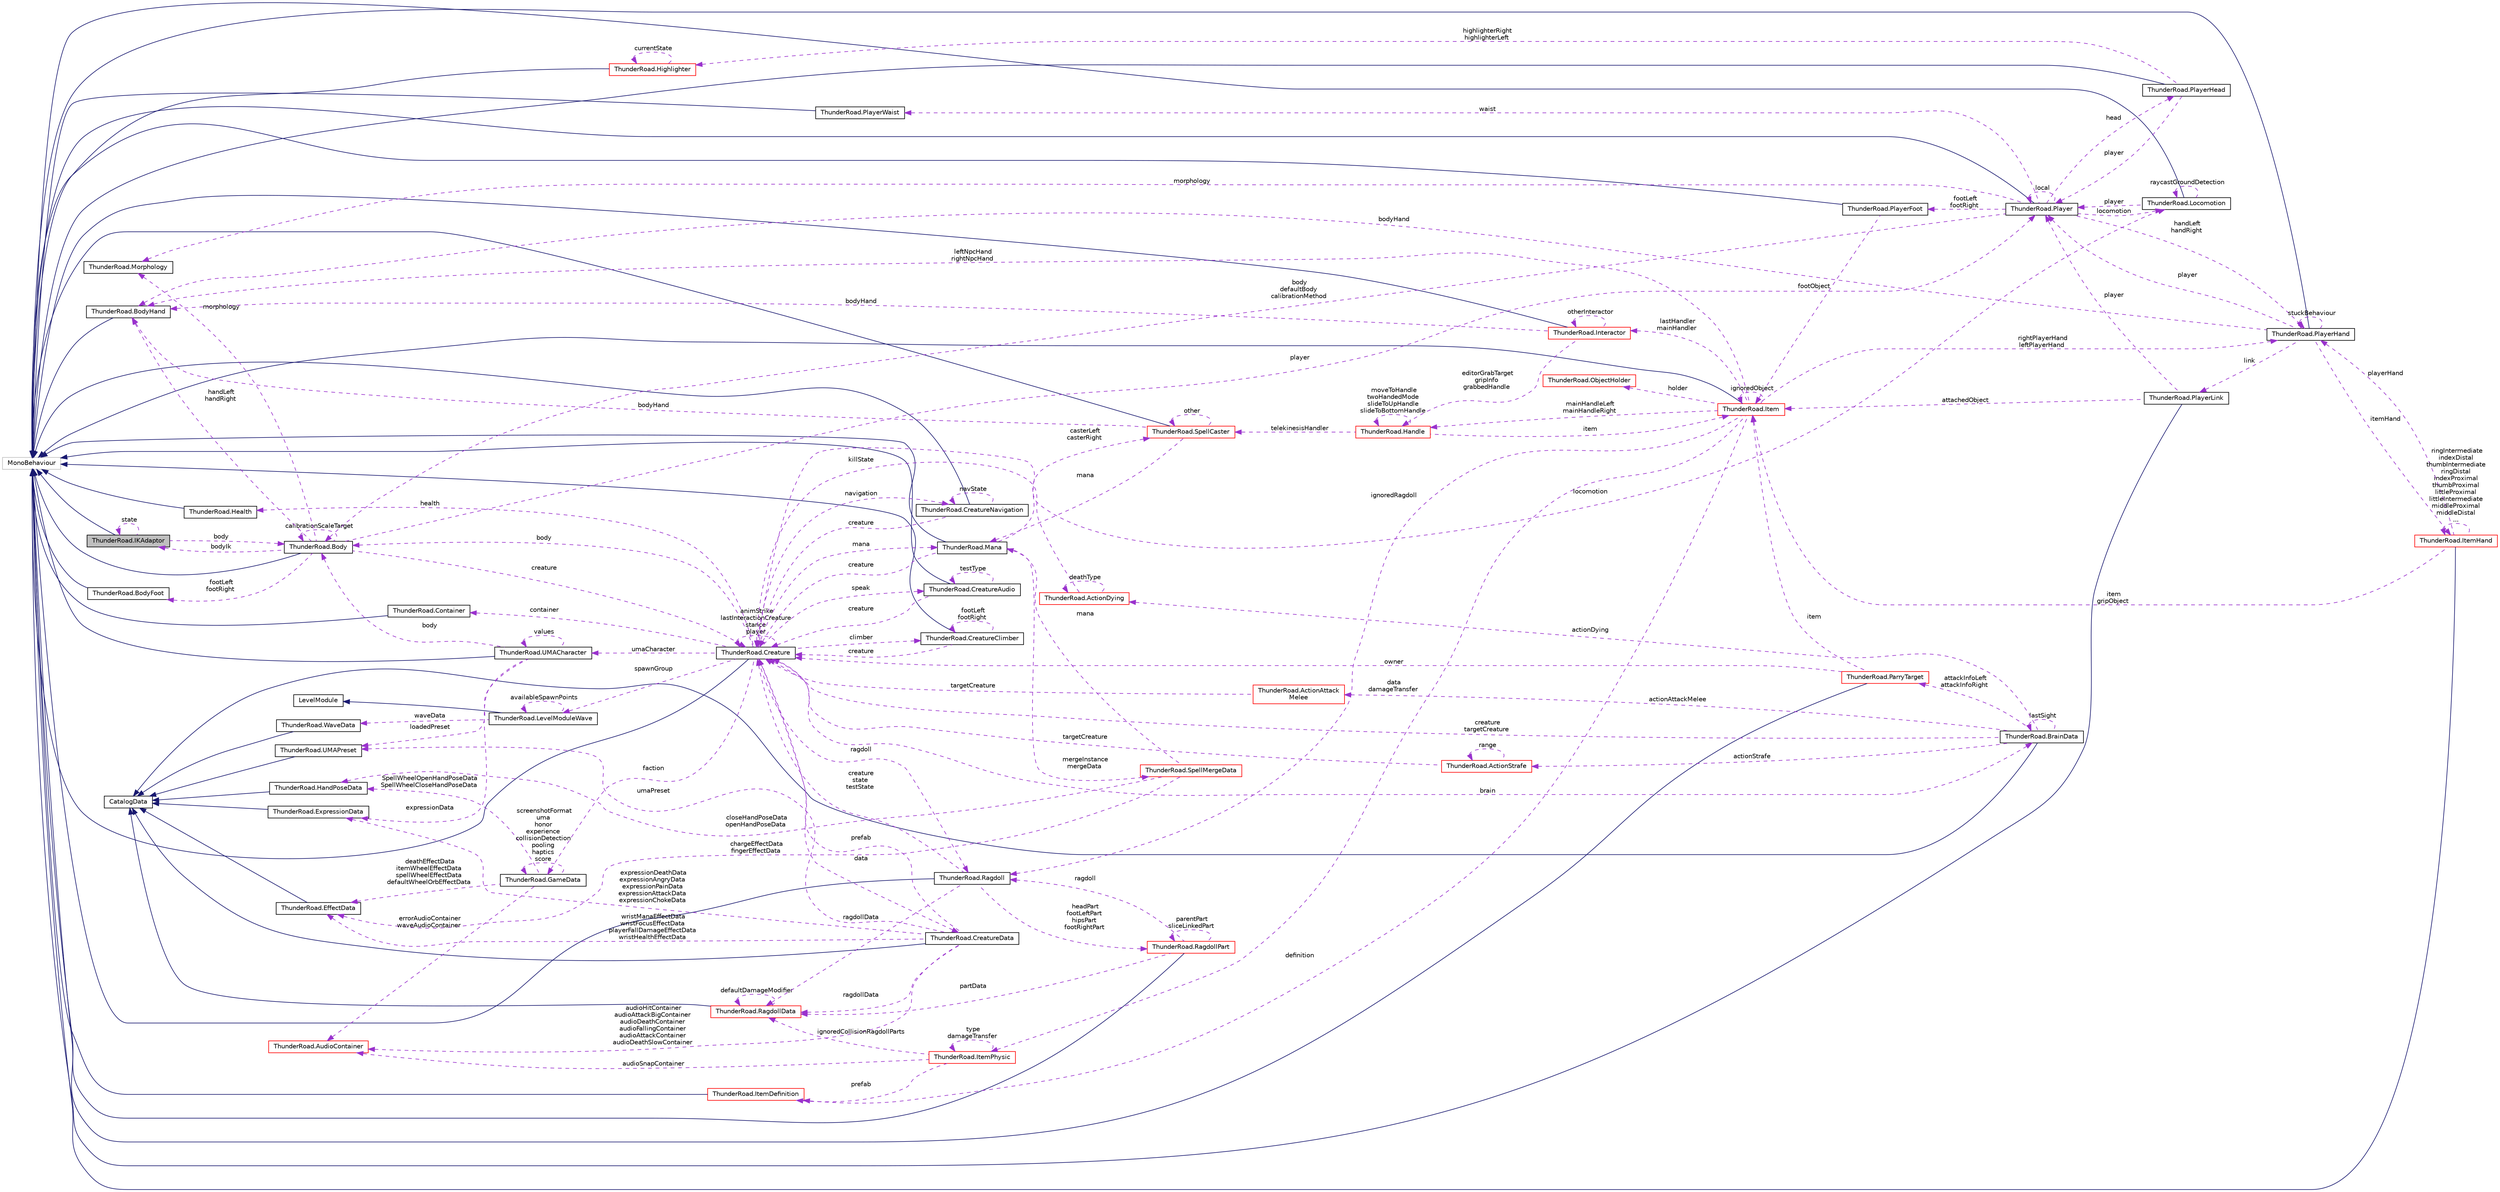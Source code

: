 digraph "ThunderRoad.IKAdaptor"
{
 // LATEX_PDF_SIZE
  edge [fontname="Helvetica",fontsize="10",labelfontname="Helvetica",labelfontsize="10"];
  node [fontname="Helvetica",fontsize="10",shape=record];
  rankdir="LR";
  Node1 [label="ThunderRoad.IKAdaptor",height=0.2,width=0.4,color="black", fillcolor="grey75", style="filled", fontcolor="black",tooltip="Class IKAdaptor. Implements the UnityEngine.MonoBehaviour"];
  Node2 -> Node1 [dir="back",color="midnightblue",fontsize="10",style="solid",fontname="Helvetica"];
  Node2 [label="MonoBehaviour",height=0.2,width=0.4,color="grey75", fillcolor="white", style="filled",tooltip=" "];
  Node1 -> Node1 [dir="back",color="darkorchid3",fontsize="10",style="dashed",label=" state" ,fontname="Helvetica"];
  Node3 -> Node1 [dir="back",color="darkorchid3",fontsize="10",style="dashed",label=" body" ,fontname="Helvetica"];
  Node3 [label="ThunderRoad.Body",height=0.2,width=0.4,color="black", fillcolor="white", style="filled",URL="$class_thunder_road_1_1_body.html",tooltip="Class Body. Implements the UnityEngine.MonoBehaviour"];
  Node2 -> Node3 [dir="back",color="midnightblue",fontsize="10",style="solid",fontname="Helvetica"];
  Node4 -> Node3 [dir="back",color="darkorchid3",fontsize="10",style="dashed",label=" player" ,fontname="Helvetica"];
  Node4 [label="ThunderRoad.Player",height=0.2,width=0.4,color="black", fillcolor="white", style="filled",URL="$class_thunder_road_1_1_player.html",tooltip="Class Player. Implements the UnityEngine.MonoBehaviour"];
  Node2 -> Node4 [dir="back",color="midnightblue",fontsize="10",style="solid",fontname="Helvetica"];
  Node5 -> Node4 [dir="back",color="darkorchid3",fontsize="10",style="dashed",label=" footLeft\nfootRight" ,fontname="Helvetica"];
  Node5 [label="ThunderRoad.PlayerFoot",height=0.2,width=0.4,color="black", fillcolor="white", style="filled",URL="$class_thunder_road_1_1_player_foot.html",tooltip="Class PlayerFoot. Implements the UnityEngine.MonoBehaviour"];
  Node2 -> Node5 [dir="back",color="midnightblue",fontsize="10",style="solid",fontname="Helvetica"];
  Node6 -> Node5 [dir="back",color="darkorchid3",fontsize="10",style="dashed",label=" footObject" ,fontname="Helvetica"];
  Node6 [label="ThunderRoad.Item",height=0.2,width=0.4,color="red", fillcolor="white", style="filled",URL="$class_thunder_road_1_1_item.html",tooltip="Class Item. Implements the UnityEngine.MonoBehaviour"];
  Node2 -> Node6 [dir="back",color="midnightblue",fontsize="10",style="solid",fontname="Helvetica"];
  Node7 -> Node6 [dir="back",color="darkorchid3",fontsize="10",style="dashed",label=" lastHandler\nmainHandler" ,fontname="Helvetica"];
  Node7 [label="ThunderRoad.Interactor",height=0.2,width=0.4,color="red", fillcolor="white", style="filled",URL="$class_thunder_road_1_1_interactor.html",tooltip="Class Interactor. Implements the UnityEngine.MonoBehaviour"];
  Node2 -> Node7 [dir="back",color="midnightblue",fontsize="10",style="solid",fontname="Helvetica"];
  Node7 -> Node7 [dir="back",color="darkorchid3",fontsize="10",style="dashed",label=" otherInteractor" ,fontname="Helvetica"];
  Node8 -> Node7 [dir="back",color="darkorchid3",fontsize="10",style="dashed",label=" editorGrabTarget\ngripInfo\ngrabbedHandle" ,fontname="Helvetica"];
  Node8 [label="ThunderRoad.Handle",height=0.2,width=0.4,color="red", fillcolor="white", style="filled",URL="$class_thunder_road_1_1_handle.html",tooltip="Class Handle. Implements the ThunderRoad.Interactable"];
  Node23 -> Node8 [dir="back",color="darkorchid3",fontsize="10",style="dashed",label=" telekinesisHandler" ,fontname="Helvetica"];
  Node23 [label="ThunderRoad.SpellCaster",height=0.2,width=0.4,color="red", fillcolor="white", style="filled",URL="$class_thunder_road_1_1_spell_caster.html",tooltip="Class SpellCaster. Implements the UnityEngine.MonoBehaviour"];
  Node2 -> Node23 [dir="back",color="midnightblue",fontsize="10",style="solid",fontname="Helvetica"];
  Node23 -> Node23 [dir="back",color="darkorchid3",fontsize="10",style="dashed",label=" other" ,fontname="Helvetica"];
  Node30 -> Node23 [dir="back",color="darkorchid3",fontsize="10",style="dashed",label=" mana" ,fontname="Helvetica"];
  Node30 [label="ThunderRoad.Mana",height=0.2,width=0.4,color="black", fillcolor="white", style="filled",URL="$class_thunder_road_1_1_mana.html",tooltip="Class Mana. Implements the UnityEngine.MonoBehaviour"];
  Node2 -> Node30 [dir="back",color="midnightblue",fontsize="10",style="solid",fontname="Helvetica"];
  Node31 -> Node30 [dir="back",color="darkorchid3",fontsize="10",style="dashed",label=" mergeInstance\nmergeData" ,fontname="Helvetica"];
  Node31 [label="ThunderRoad.SpellMergeData",height=0.2,width=0.4,color="red", fillcolor="white", style="filled",URL="$class_thunder_road_1_1_spell_merge_data.html",tooltip="Class SpellMergeData. Implements the ThunderRoad.SpellData"];
  Node21 -> Node31 [dir="back",color="darkorchid3",fontsize="10",style="dashed",label=" chargeEffectData\nfingerEffectData" ,fontname="Helvetica"];
  Node21 [label="ThunderRoad.EffectData",height=0.2,width=0.4,color="black", fillcolor="white", style="filled",URL="$class_thunder_road_1_1_effect_data.html",tooltip="Class EffectData. Implements the ThunderRoad.CatalogData"];
  Node14 -> Node21 [dir="back",color="midnightblue",fontsize="10",style="solid",fontname="Helvetica"];
  Node14 [label="CatalogData",height=0.2,width=0.4,color="black", fillcolor="white", style="filled",URL="$class_thunder_road_1_1_catalog_data.html",tooltip="Class CatalogData."];
  Node22 -> Node31 [dir="back",color="darkorchid3",fontsize="10",style="dashed",label=" closeHandPoseData\nopenHandPoseData" ,fontname="Helvetica"];
  Node22 [label="ThunderRoad.HandPoseData",height=0.2,width=0.4,color="black", fillcolor="white", style="filled",URL="$class_thunder_road_1_1_hand_pose_data.html",tooltip="Class HandPoseData. Implements the ThunderRoad.CatalogData"];
  Node14 -> Node22 [dir="back",color="midnightblue",fontsize="10",style="solid",fontname="Helvetica"];
  Node30 -> Node31 [dir="back",color="darkorchid3",fontsize="10",style="dashed",label=" mana" ,fontname="Helvetica"];
  Node23 -> Node30 [dir="back",color="darkorchid3",fontsize="10",style="dashed",label=" casterLeft\ncasterRight" ,fontname="Helvetica"];
  Node32 -> Node30 [dir="back",color="darkorchid3",fontsize="10",style="dashed",label=" creature" ,fontname="Helvetica"];
  Node32 [label="ThunderRoad.Creature",height=0.2,width=0.4,color="black", fillcolor="white", style="filled",URL="$class_thunder_road_1_1_creature.html",tooltip="Class Creature. Implements the UnityEngine.MonoBehaviour"];
  Node2 -> Node32 [dir="back",color="midnightblue",fontsize="10",style="solid",fontname="Helvetica"];
  Node33 -> Node32 [dir="back",color="darkorchid3",fontsize="10",style="dashed",label=" climber" ,fontname="Helvetica"];
  Node33 [label="ThunderRoad.CreatureClimber",height=0.2,width=0.4,color="black", fillcolor="white", style="filled",URL="$class_thunder_road_1_1_creature_climber.html",tooltip="Class CreatureClimber. Implements the UnityEngine.MonoBehaviour"];
  Node2 -> Node33 [dir="back",color="midnightblue",fontsize="10",style="solid",fontname="Helvetica"];
  Node33 -> Node33 [dir="back",color="darkorchid3",fontsize="10",style="dashed",label=" footLeft\nfootRight" ,fontname="Helvetica"];
  Node32 -> Node33 [dir="back",color="darkorchid3",fontsize="10",style="dashed",label=" creature" ,fontname="Helvetica"];
  Node34 -> Node32 [dir="back",color="darkorchid3",fontsize="10",style="dashed",label=" health" ,fontname="Helvetica"];
  Node34 [label="ThunderRoad.Health",height=0.2,width=0.4,color="black", fillcolor="white", style="filled",URL="$class_thunder_road_1_1_health.html",tooltip="Class Health. Implements the UnityEngine.MonoBehaviour"];
  Node2 -> Node34 [dir="back",color="midnightblue",fontsize="10",style="solid",fontname="Helvetica"];
  Node35 -> Node32 [dir="back",color="darkorchid3",fontsize="10",style="dashed",label=" faction" ,fontname="Helvetica"];
  Node35 [label="ThunderRoad.GameData",height=0.2,width=0.4,color="black", fillcolor="white", style="filled",URL="$class_thunder_road_1_1_game_data.html",tooltip="Class GameData."];
  Node35 -> Node35 [dir="back",color="darkorchid3",fontsize="10",style="dashed",label=" screenshotFormat\numa\nhonor\nexperience\ncollisionDetection\npooling\nhaptics\nscore" ,fontname="Helvetica"];
  Node21 -> Node35 [dir="back",color="darkorchid3",fontsize="10",style="dashed",label=" deathEffectData\nitemWheelEffectData\nspellWheelEffectData\ndefaultWheelOrbEffectData" ,fontname="Helvetica"];
  Node22 -> Node35 [dir="back",color="darkorchid3",fontsize="10",style="dashed",label=" SpellWheelOpenHandPoseData\nSpellWheelCloseHandPoseData" ,fontname="Helvetica"];
  Node28 -> Node35 [dir="back",color="darkorchid3",fontsize="10",style="dashed",label=" errorAudioContainer\nwaveAudioContainer" ,fontname="Helvetica"];
  Node28 [label="ThunderRoad.AudioContainer",height=0.2,width=0.4,color="red", fillcolor="white", style="filled",URL="$class_thunder_road_1_1_audio_container.html",tooltip="Class AudioContainer. Implements the UnityEngine.ScriptableObject"];
  Node36 -> Node32 [dir="back",color="darkorchid3",fontsize="10",style="dashed",label=" spawnGroup" ,fontname="Helvetica"];
  Node36 [label="ThunderRoad.LevelModuleWave",height=0.2,width=0.4,color="black", fillcolor="white", style="filled",URL="$class_thunder_road_1_1_level_module_wave.html",tooltip="Class LevelModuleWave. Implements the ThunderRoad.LevelModule"];
  Node37 -> Node36 [dir="back",color="midnightblue",fontsize="10",style="solid",fontname="Helvetica"];
  Node37 [label="LevelModule",height=0.2,width=0.4,color="black", fillcolor="white", style="filled",URL="$class_thunder_road_1_1_level_module.html",tooltip="Class LevelModule."];
  Node36 -> Node36 [dir="back",color="darkorchid3",fontsize="10",style="dashed",label=" availableSpawnPoints" ,fontname="Helvetica"];
  Node38 -> Node36 [dir="back",color="darkorchid3",fontsize="10",style="dashed",label=" waveData" ,fontname="Helvetica"];
  Node38 [label="ThunderRoad.WaveData",height=0.2,width=0.4,color="black", fillcolor="white", style="filled",URL="$class_thunder_road_1_1_wave_data.html",tooltip="Class WaveData. Implements the ThunderRoad.CatalogData"];
  Node14 -> Node38 [dir="back",color="midnightblue",fontsize="10",style="solid",fontname="Helvetica"];
  Node39 -> Node32 [dir="back",color="darkorchid3",fontsize="10",style="dashed",label=" data" ,fontname="Helvetica"];
  Node39 [label="ThunderRoad.CreatureData",height=0.2,width=0.4,color="black", fillcolor="white", style="filled",URL="$class_thunder_road_1_1_creature_data.html",tooltip="Class CreatureData. Implements the ThunderRoad.CatalogData"];
  Node14 -> Node39 [dir="back",color="midnightblue",fontsize="10",style="solid",fontname="Helvetica"];
  Node40 -> Node39 [dir="back",color="darkorchid3",fontsize="10",style="dashed",label=" ragdollData" ,fontname="Helvetica"];
  Node40 [label="ThunderRoad.RagdollData",height=0.2,width=0.4,color="red", fillcolor="white", style="filled",URL="$class_thunder_road_1_1_ragdoll_data.html",tooltip="Class RagdollData. Implements the ThunderRoad.CatalogData"];
  Node14 -> Node40 [dir="back",color="midnightblue",fontsize="10",style="solid",fontname="Helvetica"];
  Node40 -> Node40 [dir="back",color="darkorchid3",fontsize="10",style="dashed",label=" defaultDamageModifier" ,fontname="Helvetica"];
  Node21 -> Node39 [dir="back",color="darkorchid3",fontsize="10",style="dashed",label=" wristManaEffectData\nwristFocusEffectData\nplayerFallDamageEffectData\nwristHealthEffectData" ,fontname="Helvetica"];
  Node42 -> Node39 [dir="back",color="darkorchid3",fontsize="10",style="dashed",label=" umaPreset" ,fontname="Helvetica"];
  Node42 [label="ThunderRoad.UMAPreset",height=0.2,width=0.4,color="black", fillcolor="white", style="filled",URL="$class_thunder_road_1_1_u_m_a_preset.html",tooltip="Class UMAPreset. Implements the ThunderRoad.CatalogData"];
  Node14 -> Node42 [dir="back",color="midnightblue",fontsize="10",style="solid",fontname="Helvetica"];
  Node28 -> Node39 [dir="back",color="darkorchid3",fontsize="10",style="dashed",label=" audioHitContainer\naudioAttackBigContainer\naudioDeathContainer\naudioFallingContainer\naudioAttackContainer\naudioDeathSlowContainer" ,fontname="Helvetica"];
  Node43 -> Node39 [dir="back",color="darkorchid3",fontsize="10",style="dashed",label=" expressionDeathData\nexpressionAngryData\nexpressionPainData\nexpressionAttackData\nexpressionChokeData" ,fontname="Helvetica"];
  Node43 [label="ThunderRoad.ExpressionData",height=0.2,width=0.4,color="black", fillcolor="white", style="filled",URL="$class_thunder_road_1_1_expression_data.html",tooltip="Class ExpressionData. Implements the ThunderRoad.CatalogData"];
  Node14 -> Node43 [dir="back",color="midnightblue",fontsize="10",style="solid",fontname="Helvetica"];
  Node32 -> Node39 [dir="back",color="darkorchid3",fontsize="10",style="dashed",label=" prefab" ,fontname="Helvetica"];
  Node44 -> Node32 [dir="back",color="darkorchid3",fontsize="10",style="dashed",label=" locomotion" ,fontname="Helvetica"];
  Node44 [label="ThunderRoad.Locomotion",height=0.2,width=0.4,color="black", fillcolor="white", style="filled",URL="$class_thunder_road_1_1_locomotion.html",tooltip="Class Locomotion. Implements the UnityEngine.MonoBehaviour"];
  Node2 -> Node44 [dir="back",color="midnightblue",fontsize="10",style="solid",fontname="Helvetica"];
  Node4 -> Node44 [dir="back",color="darkorchid3",fontsize="10",style="dashed",label=" player" ,fontname="Helvetica"];
  Node44 -> Node44 [dir="back",color="darkorchid3",fontsize="10",style="dashed",label=" raycastGroundDetection" ,fontname="Helvetica"];
  Node45 -> Node32 [dir="back",color="darkorchid3",fontsize="10",style="dashed",label=" ragdoll" ,fontname="Helvetica"];
  Node45 [label="ThunderRoad.Ragdoll",height=0.2,width=0.4,color="black", fillcolor="white", style="filled",URL="$class_thunder_road_1_1_ragdoll.html",tooltip="Class Ragdoll. Implements the UnityEngine.MonoBehaviour"];
  Node2 -> Node45 [dir="back",color="midnightblue",fontsize="10",style="solid",fontname="Helvetica"];
  Node40 -> Node45 [dir="back",color="darkorchid3",fontsize="10",style="dashed",label=" ragdollData" ,fontname="Helvetica"];
  Node46 -> Node45 [dir="back",color="darkorchid3",fontsize="10",style="dashed",label=" headPart\nfootLeftPart\nhipsPart\nfootRightPart" ,fontname="Helvetica"];
  Node46 [label="ThunderRoad.RagdollPart",height=0.2,width=0.4,color="red", fillcolor="white", style="filled",URL="$class_thunder_road_1_1_ragdoll_part.html",tooltip="Class RagdollPart. Implements the UnityEngine.MonoBehaviour"];
  Node2 -> Node46 [dir="back",color="midnightblue",fontsize="10",style="solid",fontname="Helvetica"];
  Node40 -> Node46 [dir="back",color="darkorchid3",fontsize="10",style="dashed",label=" partData" ,fontname="Helvetica"];
  Node46 -> Node46 [dir="back",color="darkorchid3",fontsize="10",style="dashed",label=" parentPart\nsliceLinkedPart" ,fontname="Helvetica"];
  Node45 -> Node46 [dir="back",color="darkorchid3",fontsize="10",style="dashed",label=" ragdoll" ,fontname="Helvetica"];
  Node32 -> Node45 [dir="back",color="darkorchid3",fontsize="10",style="dashed",label=" creature\nstate\ntestState" ,fontname="Helvetica"];
  Node3 -> Node32 [dir="back",color="darkorchid3",fontsize="10",style="dashed",label=" body" ,fontname="Helvetica"];
  Node60 -> Node32 [dir="back",color="darkorchid3",fontsize="10",style="dashed",label=" speak" ,fontname="Helvetica"];
  Node60 [label="ThunderRoad.CreatureAudio",height=0.2,width=0.4,color="black", fillcolor="white", style="filled",URL="$class_thunder_road_1_1_creature_audio.html",tooltip="Class CreatureAudio. Implements the UnityEngine.MonoBehaviour"];
  Node2 -> Node60 [dir="back",color="midnightblue",fontsize="10",style="solid",fontname="Helvetica"];
  Node60 -> Node60 [dir="back",color="darkorchid3",fontsize="10",style="dashed",label=" testType" ,fontname="Helvetica"];
  Node32 -> Node60 [dir="back",color="darkorchid3",fontsize="10",style="dashed",label=" creature" ,fontname="Helvetica"];
  Node32 -> Node32 [dir="back",color="darkorchid3",fontsize="10",style="dashed",label=" animStrike\nlastInteractionCreature\nstance\nplayer" ,fontname="Helvetica"];
  Node30 -> Node32 [dir="back",color="darkorchid3",fontsize="10",style="dashed",label=" mana" ,fontname="Helvetica"];
  Node61 -> Node32 [dir="back",color="darkorchid3",fontsize="10",style="dashed",label=" umaCharacter" ,fontname="Helvetica"];
  Node61 [label="ThunderRoad.UMACharacter",height=0.2,width=0.4,color="black", fillcolor="white", style="filled",URL="$class_thunder_road_1_1_u_m_a_character.html",tooltip="Class UMACharacter. Implements the UnityEngine.MonoBehaviour"];
  Node2 -> Node61 [dir="back",color="midnightblue",fontsize="10",style="solid",fontname="Helvetica"];
  Node42 -> Node61 [dir="back",color="darkorchid3",fontsize="10",style="dashed",label=" loadedPreset" ,fontname="Helvetica"];
  Node3 -> Node61 [dir="back",color="darkorchid3",fontsize="10",style="dashed",label=" body" ,fontname="Helvetica"];
  Node43 -> Node61 [dir="back",color="darkorchid3",fontsize="10",style="dashed",label=" expressionData" ,fontname="Helvetica"];
  Node61 -> Node61 [dir="back",color="darkorchid3",fontsize="10",style="dashed",label=" values" ,fontname="Helvetica"];
  Node62 -> Node32 [dir="back",color="darkorchid3",fontsize="10",style="dashed",label=" container" ,fontname="Helvetica"];
  Node62 [label="ThunderRoad.Container",height=0.2,width=0.4,color="black", fillcolor="white", style="filled",URL="$class_thunder_road_1_1_container.html",tooltip="Class Container. Implements the UnityEngine.MonoBehaviour"];
  Node2 -> Node62 [dir="back",color="midnightblue",fontsize="10",style="solid",fontname="Helvetica"];
  Node63 -> Node32 [dir="back",color="darkorchid3",fontsize="10",style="dashed",label=" brain" ,fontname="Helvetica"];
  Node63 [label="ThunderRoad.BrainData",height=0.2,width=0.4,color="black", fillcolor="white", style="filled",URL="$class_thunder_road_1_1_brain_data.html",tooltip="Class BrainData. Implements the ThunderRoad.CatalogData"];
  Node14 -> Node63 [dir="back",color="midnightblue",fontsize="10",style="solid",fontname="Helvetica"];
  Node64 -> Node63 [dir="back",color="darkorchid3",fontsize="10",style="dashed",label=" actionDying" ,fontname="Helvetica"];
  Node64 [label="ThunderRoad.ActionDying",height=0.2,width=0.4,color="red", fillcolor="white", style="filled",URL="$class_thunder_road_1_1_action_dying.html",tooltip="Class ActionDying. Implements the ThunderRoad.Action"];
  Node64 -> Node64 [dir="back",color="darkorchid3",fontsize="10",style="dashed",label=" deathType" ,fontname="Helvetica"];
  Node32 -> Node64 [dir="back",color="darkorchid3",fontsize="10",style="dashed",label=" killState" ,fontname="Helvetica"];
  Node67 -> Node63 [dir="back",color="darkorchid3",fontsize="10",style="dashed",label=" attackInfoLeft\nattackInfoRight" ,fontname="Helvetica"];
  Node67 [label="ThunderRoad.ParryTarget",height=0.2,width=0.4,color="red", fillcolor="white", style="filled",URL="$class_thunder_road_1_1_parry_target.html",tooltip="Class ParryTarget. Implements the UnityEngine.MonoBehaviour"];
  Node2 -> Node67 [dir="back",color="midnightblue",fontsize="10",style="solid",fontname="Helvetica"];
  Node32 -> Node67 [dir="back",color="darkorchid3",fontsize="10",style="dashed",label=" owner" ,fontname="Helvetica"];
  Node6 -> Node67 [dir="back",color="darkorchid3",fontsize="10",style="dashed",label=" item" ,fontname="Helvetica"];
  Node69 -> Node63 [dir="back",color="darkorchid3",fontsize="10",style="dashed",label=" actionAttackMelee" ,fontname="Helvetica"];
  Node69 [label="ThunderRoad.ActionAttack\lMelee",height=0.2,width=0.4,color="red", fillcolor="white", style="filled",URL="$class_thunder_road_1_1_action_attack_melee.html",tooltip="Class ActionAttackMelee. Implements the ThunderRoad.Action"];
  Node32 -> Node69 [dir="back",color="darkorchid3",fontsize="10",style="dashed",label=" targetCreature" ,fontname="Helvetica"];
  Node32 -> Node63 [dir="back",color="darkorchid3",fontsize="10",style="dashed",label=" creature\ntargetCreature" ,fontname="Helvetica"];
  Node63 -> Node63 [dir="back",color="darkorchid3",fontsize="10",style="dashed",label=" lastSight" ,fontname="Helvetica"];
  Node70 -> Node63 [dir="back",color="darkorchid3",fontsize="10",style="dashed",label=" actionStrafe" ,fontname="Helvetica"];
  Node70 [label="ThunderRoad.ActionStrafe",height=0.2,width=0.4,color="red", fillcolor="white", style="filled",URL="$class_thunder_road_1_1_action_strafe.html",tooltip="Class ActionStrafe. Implements the ThunderRoad.Action"];
  Node32 -> Node70 [dir="back",color="darkorchid3",fontsize="10",style="dashed",label=" targetCreature" ,fontname="Helvetica"];
  Node70 -> Node70 [dir="back",color="darkorchid3",fontsize="10",style="dashed",label=" range" ,fontname="Helvetica"];
  Node71 -> Node32 [dir="back",color="darkorchid3",fontsize="10",style="dashed",label=" navigation" ,fontname="Helvetica"];
  Node71 [label="ThunderRoad.CreatureNavigation",height=0.2,width=0.4,color="black", fillcolor="white", style="filled",URL="$class_thunder_road_1_1_creature_navigation.html",tooltip="Class CreatureNavigation. Implements the UnityEngine.MonoBehaviour"];
  Node2 -> Node71 [dir="back",color="midnightblue",fontsize="10",style="solid",fontname="Helvetica"];
  Node32 -> Node71 [dir="back",color="darkorchid3",fontsize="10",style="dashed",label=" creature" ,fontname="Helvetica"];
  Node71 -> Node71 [dir="back",color="darkorchid3",fontsize="10",style="dashed",label=" navState" ,fontname="Helvetica"];
  Node73 -> Node23 [dir="back",color="darkorchid3",fontsize="10",style="dashed",label=" bodyHand" ,fontname="Helvetica"];
  Node73 [label="ThunderRoad.BodyHand",height=0.2,width=0.4,color="black", fillcolor="white", style="filled",URL="$class_thunder_road_1_1_body_hand.html",tooltip="Class BodyHand. Implements the UnityEngine.MonoBehaviour"];
  Node2 -> Node73 [dir="back",color="midnightblue",fontsize="10",style="solid",fontname="Helvetica"];
  Node8 -> Node8 [dir="back",color="darkorchid3",fontsize="10",style="dashed",label=" moveToHandle\ntwoHandedMode\nslideToUpHandle\nslideToBottomHandle" ,fontname="Helvetica"];
  Node6 -> Node8 [dir="back",color="darkorchid3",fontsize="10",style="dashed",label=" item" ,fontname="Helvetica"];
  Node73 -> Node7 [dir="back",color="darkorchid3",fontsize="10",style="dashed",label=" bodyHand" ,fontname="Helvetica"];
  Node75 -> Node6 [dir="back",color="darkorchid3",fontsize="10",style="dashed",label=" definition" ,fontname="Helvetica"];
  Node75 [label="ThunderRoad.ItemDefinition",height=0.2,width=0.4,color="red", fillcolor="white", style="filled",URL="$class_thunder_road_1_1_item_definition.html",tooltip="Class ItemDefinition. Implements the UnityEngine.MonoBehaviour"];
  Node2 -> Node75 [dir="back",color="midnightblue",fontsize="10",style="solid",fontname="Helvetica"];
  Node45 -> Node6 [dir="back",color="darkorchid3",fontsize="10",style="dashed",label=" ignoredRagdoll" ,fontname="Helvetica"];
  Node77 -> Node6 [dir="back",color="darkorchid3",fontsize="10",style="dashed",label=" data\ndamageTransfer" ,fontname="Helvetica"];
  Node77 [label="ThunderRoad.ItemPhysic",height=0.2,width=0.4,color="red", fillcolor="white", style="filled",URL="$class_thunder_road_1_1_item_physic.html",tooltip="Class ItemPhysic. Implements the ThunderRoad.ItemData"];
  Node40 -> Node77 [dir="back",color="darkorchid3",fontsize="10",style="dashed",label=" ignoredCollisionRagdollParts" ,fontname="Helvetica"];
  Node75 -> Node77 [dir="back",color="darkorchid3",fontsize="10",style="dashed",label=" prefab" ,fontname="Helvetica"];
  Node28 -> Node77 [dir="back",color="darkorchid3",fontsize="10",style="dashed",label=" audioSnapContainer" ,fontname="Helvetica"];
  Node77 -> Node77 [dir="back",color="darkorchid3",fontsize="10",style="dashed",label=" type\ndamageTransfer" ,fontname="Helvetica"];
  Node81 -> Node6 [dir="back",color="darkorchid3",fontsize="10",style="dashed",label=" holder" ,fontname="Helvetica"];
  Node81 [label="ThunderRoad.ObjectHolder",height=0.2,width=0.4,color="red", fillcolor="white", style="filled",URL="$class_thunder_road_1_1_object_holder.html",tooltip="Class ObjectHolder. Implements the ThunderRoad.Interactable"];
  Node8 -> Node6 [dir="back",color="darkorchid3",fontsize="10",style="dashed",label=" mainHandleLeft\nmainHandleRight" ,fontname="Helvetica"];
  Node6 -> Node6 [dir="back",color="darkorchid3",fontsize="10",style="dashed",label=" ignoredObject" ,fontname="Helvetica"];
  Node73 -> Node6 [dir="back",color="darkorchid3",fontsize="10",style="dashed",label=" leftNpcHand\nrightNpcHand" ,fontname="Helvetica"];
  Node83 -> Node6 [dir="back",color="darkorchid3",fontsize="10",style="dashed",label=" rightPlayerHand\nleftPlayerHand" ,fontname="Helvetica"];
  Node83 [label="ThunderRoad.PlayerHand",height=0.2,width=0.4,color="black", fillcolor="white", style="filled",URL="$class_thunder_road_1_1_player_hand.html",tooltip="Class PlayerHand. Implements the UnityEngine.MonoBehaviour"];
  Node2 -> Node83 [dir="back",color="midnightblue",fontsize="10",style="solid",fontname="Helvetica"];
  Node4 -> Node83 [dir="back",color="darkorchid3",fontsize="10",style="dashed",label=" player" ,fontname="Helvetica"];
  Node84 -> Node83 [dir="back",color="darkorchid3",fontsize="10",style="dashed",label=" link" ,fontname="Helvetica"];
  Node84 [label="ThunderRoad.PlayerLink",height=0.2,width=0.4,color="black", fillcolor="white", style="filled",URL="$class_thunder_road_1_1_player_link.html",tooltip="Class PlayerLink. Implements the UnityEngine.MonoBehaviour"];
  Node2 -> Node84 [dir="back",color="midnightblue",fontsize="10",style="solid",fontname="Helvetica"];
  Node4 -> Node84 [dir="back",color="darkorchid3",fontsize="10",style="dashed",label=" player" ,fontname="Helvetica"];
  Node6 -> Node84 [dir="back",color="darkorchid3",fontsize="10",style="dashed",label=" attachedObject" ,fontname="Helvetica"];
  Node85 -> Node83 [dir="back",color="darkorchid3",fontsize="10",style="dashed",label=" itemHand" ,fontname="Helvetica"];
  Node85 [label="ThunderRoad.ItemHand",height=0.2,width=0.4,color="red", fillcolor="white", style="filled",URL="$class_thunder_road_1_1_item_hand.html",tooltip="Class ItemHand. Implements the UnityEngine.MonoBehaviour"];
  Node2 -> Node85 [dir="back",color="midnightblue",fontsize="10",style="solid",fontname="Helvetica"];
  Node85 -> Node85 [dir="back",color="darkorchid3",fontsize="10",style="dashed",label=" ringIntermediate\nindexDistal\nthumbIntermediate\nringDistal\nindexProximal\nthumbProximal\nlittleProximal\nlittleIntermediate\nmiddleProximal\nmiddleDistal\n..." ,fontname="Helvetica"];
  Node6 -> Node85 [dir="back",color="darkorchid3",fontsize="10",style="dashed",label=" item\ngripObject" ,fontname="Helvetica"];
  Node83 -> Node85 [dir="back",color="darkorchid3",fontsize="10",style="dashed",label=" playerHand" ,fontname="Helvetica"];
  Node73 -> Node83 [dir="back",color="darkorchid3",fontsize="10",style="dashed",label=" bodyHand" ,fontname="Helvetica"];
  Node83 -> Node83 [dir="back",color="darkorchid3",fontsize="10",style="dashed",label=" stuckBehaviour" ,fontname="Helvetica"];
  Node4 -> Node4 [dir="back",color="darkorchid3",fontsize="10",style="dashed",label=" local" ,fontname="Helvetica"];
  Node89 -> Node4 [dir="back",color="darkorchid3",fontsize="10",style="dashed",label=" morphology" ,fontname="Helvetica"];
  Node89 [label="ThunderRoad.Morphology",height=0.2,width=0.4,color="black", fillcolor="white", style="filled",URL="$class_thunder_road_1_1_morphology.html",tooltip="Class Morphology."];
  Node44 -> Node4 [dir="back",color="darkorchid3",fontsize="10",style="dashed",label=" locomotion" ,fontname="Helvetica"];
  Node90 -> Node4 [dir="back",color="darkorchid3",fontsize="10",style="dashed",label=" head" ,fontname="Helvetica"];
  Node90 [label="ThunderRoad.PlayerHead",height=0.2,width=0.4,color="black", fillcolor="white", style="filled",URL="$class_thunder_road_1_1_player_head.html",tooltip="Class PlayerHead. Implements the UnityEngine.MonoBehaviour"];
  Node2 -> Node90 [dir="back",color="midnightblue",fontsize="10",style="solid",fontname="Helvetica"];
  Node4 -> Node90 [dir="back",color="darkorchid3",fontsize="10",style="dashed",label=" player" ,fontname="Helvetica"];
  Node10 -> Node90 [dir="back",color="darkorchid3",fontsize="10",style="dashed",label=" highlighterRight\nhighlighterLeft" ,fontname="Helvetica"];
  Node10 [label="ThunderRoad.Highlighter",height=0.2,width=0.4,color="red", fillcolor="white", style="filled",URL="$class_thunder_road_1_1_highlighter.html",tooltip="Class Highlighter. Implements the UnityEngine.MonoBehaviour"];
  Node2 -> Node10 [dir="back",color="midnightblue",fontsize="10",style="solid",fontname="Helvetica"];
  Node10 -> Node10 [dir="back",color="darkorchid3",fontsize="10",style="dashed",label=" currentState" ,fontname="Helvetica"];
  Node3 -> Node4 [dir="back",color="darkorchid3",fontsize="10",style="dashed",label=" body\ndefaultBody\ncalibrationMethod" ,fontname="Helvetica"];
  Node91 -> Node4 [dir="back",color="darkorchid3",fontsize="10",style="dashed",label=" waist" ,fontname="Helvetica"];
  Node91 [label="ThunderRoad.PlayerWaist",height=0.2,width=0.4,color="black", fillcolor="white", style="filled",URL="$class_thunder_road_1_1_player_waist.html",tooltip="Class PlayerWaist. Implements the UnityEngine.MonoBehaviour"];
  Node2 -> Node91 [dir="back",color="midnightblue",fontsize="10",style="solid",fontname="Helvetica"];
  Node83 -> Node4 [dir="back",color="darkorchid3",fontsize="10",style="dashed",label=" handLeft\nhandRight" ,fontname="Helvetica"];
  Node89 -> Node3 [dir="back",color="darkorchid3",fontsize="10",style="dashed",label=" morphology" ,fontname="Helvetica"];
  Node1 -> Node3 [dir="back",color="darkorchid3",fontsize="10",style="dashed",label=" bodyIk" ,fontname="Helvetica"];
  Node3 -> Node3 [dir="back",color="darkorchid3",fontsize="10",style="dashed",label=" calibrationScaleTarget" ,fontname="Helvetica"];
  Node32 -> Node3 [dir="back",color="darkorchid3",fontsize="10",style="dashed",label=" creature" ,fontname="Helvetica"];
  Node73 -> Node3 [dir="back",color="darkorchid3",fontsize="10",style="dashed",label=" handLeft\nhandRight" ,fontname="Helvetica"];
  Node92 -> Node3 [dir="back",color="darkorchid3",fontsize="10",style="dashed",label=" footLeft\nfootRight" ,fontname="Helvetica"];
  Node92 [label="ThunderRoad.BodyFoot",height=0.2,width=0.4,color="black", fillcolor="white", style="filled",URL="$class_thunder_road_1_1_body_foot.html",tooltip="Class BodyFoot. Implements the UnityEngine.MonoBehaviour"];
  Node2 -> Node92 [dir="back",color="midnightblue",fontsize="10",style="solid",fontname="Helvetica"];
}
